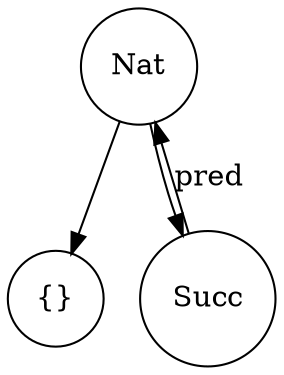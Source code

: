 digraph Nat {
edge [splines=curved]

node [shape=circle]

Z [label="{}"]

Nat -> Succ 
Nat -> Z
Succ -> Nat [label="pred"]

}
